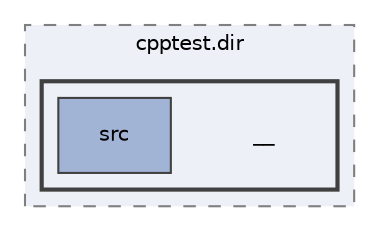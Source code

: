 digraph "/home/francisco/Projects/gameEngines/Pong/build/test/CMakeFiles/cpptest.dir/__"
{
 // LATEX_PDF_SIZE
  edge [fontname="Helvetica",fontsize="10",labelfontname="Helvetica",labelfontsize="10"];
  node [fontname="Helvetica",fontsize="10",shape=record];
  compound=true
  subgraph clusterdir_262098a5b7a8923ad3a03c6267389587 {
    graph [ bgcolor="#edf0f7", pencolor="grey50", style="filled,dashed,", label="cpptest.dir", fontname="Helvetica", fontsize="10", URL="dir_262098a5b7a8923ad3a03c6267389587.html"]
  subgraph clusterdir_e890c24332d25d9f141905fd2cdd9606 {
    graph [ bgcolor="#edf0f7", pencolor="grey25", style="filled,bold,", label="", fontname="Helvetica", fontsize="10", URL="dir_e890c24332d25d9f141905fd2cdd9606.html"]
    dir_e890c24332d25d9f141905fd2cdd9606 [shape=plaintext, label="__"];
  dir_876e7d12adb8236baa5c087a33bc2b4c [shape=box, label="src", style="filled,", fillcolor="#a2b4d6", color="grey25", URL="dir_876e7d12adb8236baa5c087a33bc2b4c.html"];
  }
  }
}

